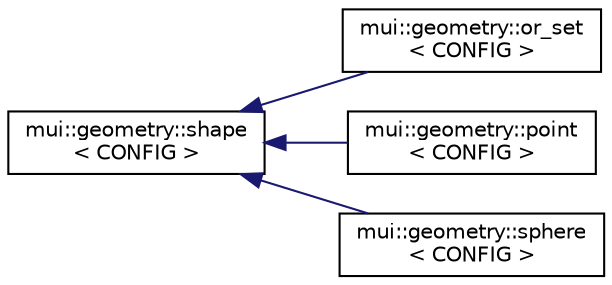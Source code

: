 digraph "Graphical Class Hierarchy"
{
 // LATEX_PDF_SIZE
  edge [fontname="Helvetica",fontsize="10",labelfontname="Helvetica",labelfontsize="10"];
  node [fontname="Helvetica",fontsize="10",shape=record];
  rankdir="LR";
  Node0 [label="mui::geometry::shape\l\< CONFIG \>",height=0.2,width=0.4,color="black", fillcolor="white", style="filled",URL="$classmui_1_1geometry_1_1shape.html",tooltip=" "];
  Node0 -> Node1 [dir="back",color="midnightblue",fontsize="10",style="solid",fontname="Helvetica"];
  Node1 [label="mui::geometry::or_set\l\< CONFIG \>",height=0.2,width=0.4,color="black", fillcolor="white", style="filled",URL="$classmui_1_1geometry_1_1or__set.html",tooltip=" "];
  Node0 -> Node2 [dir="back",color="midnightblue",fontsize="10",style="solid",fontname="Helvetica"];
  Node2 [label="mui::geometry::point\l\< CONFIG \>",height=0.2,width=0.4,color="black", fillcolor="white", style="filled",URL="$classmui_1_1geometry_1_1point.html",tooltip=" "];
  Node0 -> Node3 [dir="back",color="midnightblue",fontsize="10",style="solid",fontname="Helvetica"];
  Node3 [label="mui::geometry::sphere\l\< CONFIG \>",height=0.2,width=0.4,color="black", fillcolor="white", style="filled",URL="$classmui_1_1geometry_1_1sphere.html",tooltip=" "];
}
